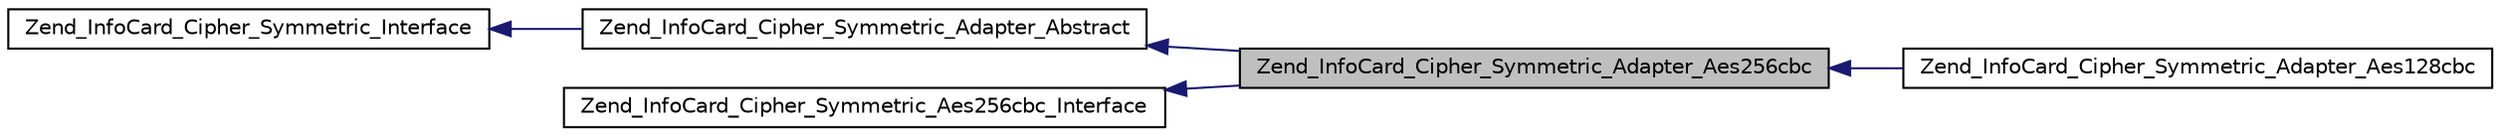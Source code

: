 digraph G
{
  edge [fontname="Helvetica",fontsize="10",labelfontname="Helvetica",labelfontsize="10"];
  node [fontname="Helvetica",fontsize="10",shape=record];
  rankdir="LR";
  Node1 [label="Zend_InfoCard_Cipher_Symmetric_Adapter_Aes256cbc",height=0.2,width=0.4,color="black", fillcolor="grey75", style="filled" fontcolor="black"];
  Node2 -> Node1 [dir="back",color="midnightblue",fontsize="10",style="solid",fontname="Helvetica"];
  Node2 [label="Zend_InfoCard_Cipher_Symmetric_Adapter_Abstract",height=0.2,width=0.4,color="black", fillcolor="white", style="filled",URL="$class_zend___info_card___cipher___symmetric___adapter___abstract.html"];
  Node3 -> Node2 [dir="back",color="midnightblue",fontsize="10",style="solid",fontname="Helvetica"];
  Node3 [label="Zend_InfoCard_Cipher_Symmetric_Interface",height=0.2,width=0.4,color="black", fillcolor="white", style="filled",URL="$interface_zend___info_card___cipher___symmetric___interface.html"];
  Node4 -> Node1 [dir="back",color="midnightblue",fontsize="10",style="solid",fontname="Helvetica"];
  Node4 [label="Zend_InfoCard_Cipher_Symmetric_Aes256cbc_Interface",height=0.2,width=0.4,color="black", fillcolor="white", style="filled",URL="$interface_zend___info_card___cipher___symmetric___aes256cbc___interface.html"];
  Node1 -> Node5 [dir="back",color="midnightblue",fontsize="10",style="solid",fontname="Helvetica"];
  Node5 [label="Zend_InfoCard_Cipher_Symmetric_Adapter_Aes128cbc",height=0.2,width=0.4,color="black", fillcolor="white", style="filled",URL="$class_zend___info_card___cipher___symmetric___adapter___aes128cbc.html"];
}
